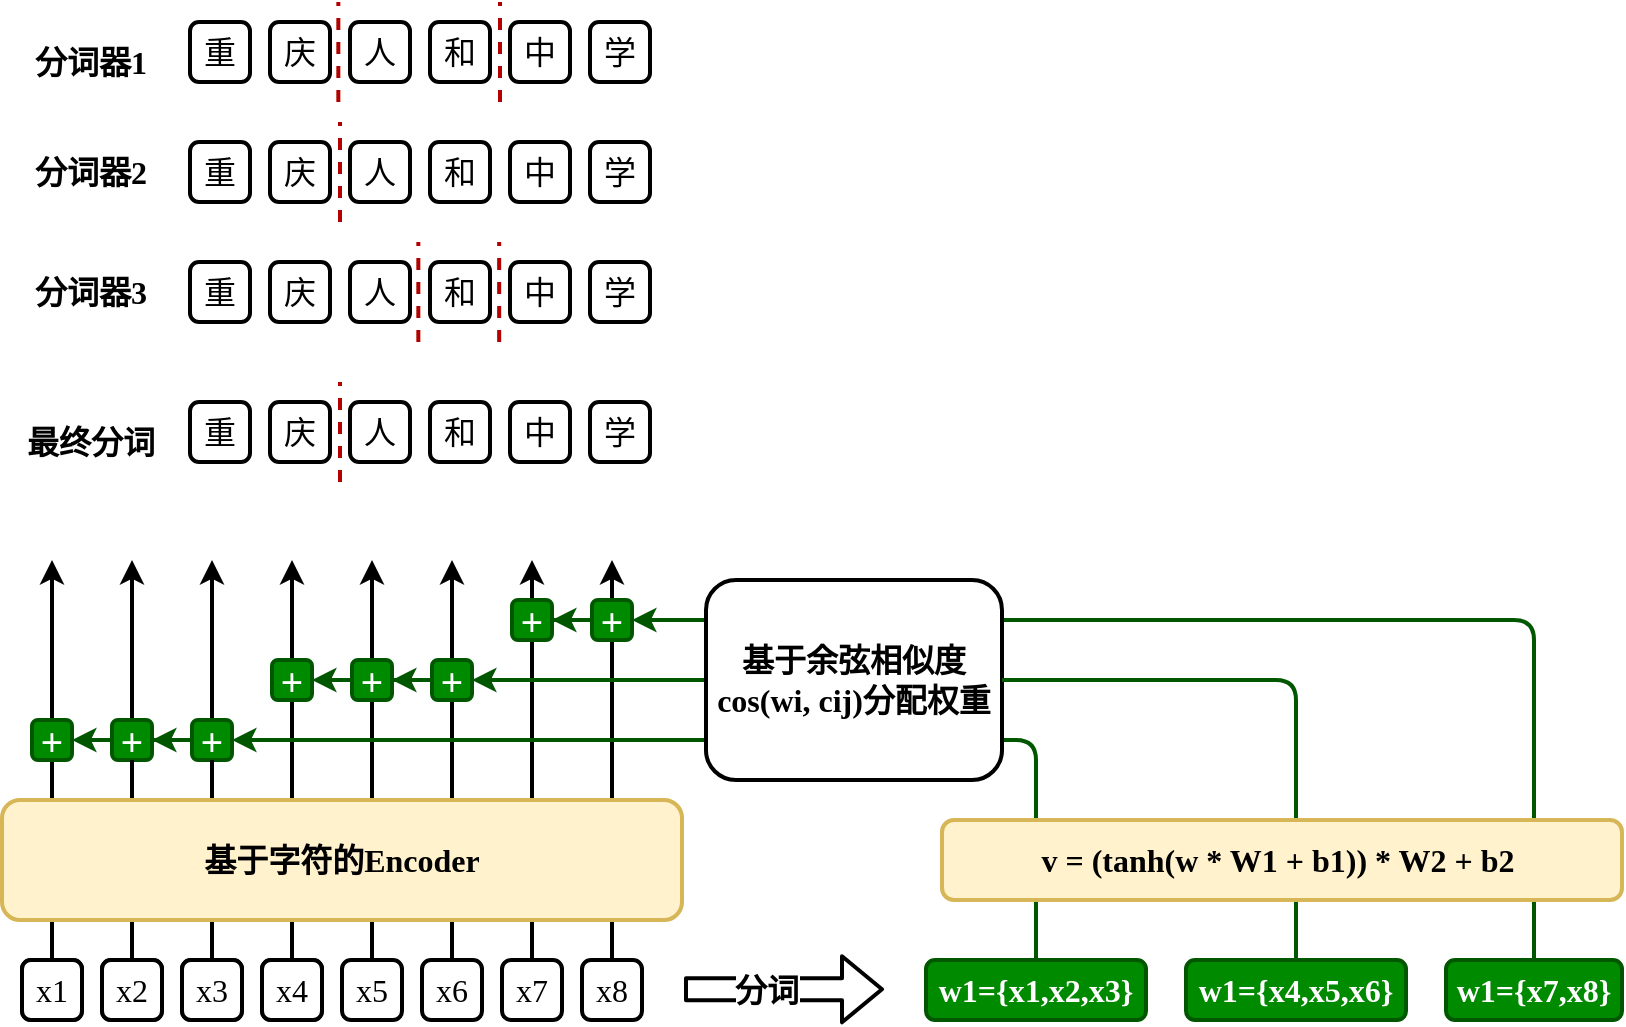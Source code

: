 <mxfile version="15.3.1" type="github">
  <diagram id="AccpcXOp8Y5qh1Iar677" name="第 1 页">
    <mxGraphModel dx="1185" dy="635" grid="1" gridSize="10" guides="1" tooltips="1" connect="1" arrows="1" fold="1" page="1" pageScale="1" pageWidth="1600" pageHeight="900" math="0" shadow="0">
      <root>
        <mxCell id="0" />
        <mxCell id="1" parent="0" />
        <mxCell id="phxbxA8KWM64b7_R9bl6-21" style="edgeStyle=orthogonalEdgeStyle;rounded=0;orthogonalLoop=1;jettySize=auto;html=1;fontFamily=Times New Roman;fontSize=16;strokeWidth=2;sketch=0;shadow=0;" edge="1" parent="1" source="phxbxA8KWM64b7_R9bl6-20">
          <mxGeometry relative="1" as="geometry">
            <mxPoint x="505" y="340" as="targetPoint" />
          </mxGeometry>
        </mxCell>
        <mxCell id="phxbxA8KWM64b7_R9bl6-20" value="x1" style="rounded=1;whiteSpace=wrap;html=1;shadow=0;glass=0;sketch=0;fontFamily=Times New Roman;fontSize=16;strokeWidth=2;" vertex="1" parent="1">
          <mxGeometry x="490" y="540" width="30" height="30" as="geometry" />
        </mxCell>
        <mxCell id="phxbxA8KWM64b7_R9bl6-22" style="edgeStyle=orthogonalEdgeStyle;rounded=0;orthogonalLoop=1;jettySize=auto;html=1;fontFamily=Times New Roman;fontSize=16;strokeWidth=2;startArrow=none;sketch=0;shadow=0;" edge="1" source="phxbxA8KWM64b7_R9bl6-58" parent="1">
          <mxGeometry relative="1" as="geometry">
            <mxPoint x="545" y="340" as="targetPoint" />
          </mxGeometry>
        </mxCell>
        <mxCell id="phxbxA8KWM64b7_R9bl6-23" value="x1" style="rounded=1;whiteSpace=wrap;html=1;shadow=0;glass=0;sketch=0;fontFamily=Times New Roman;fontSize=16;strokeWidth=2;" vertex="1" parent="1">
          <mxGeometry x="530" y="540" width="30" height="30" as="geometry" />
        </mxCell>
        <mxCell id="phxbxA8KWM64b7_R9bl6-36" value="x1" style="rounded=1;whiteSpace=wrap;html=1;shadow=0;glass=0;sketch=0;fontFamily=Times New Roman;fontSize=16;strokeWidth=2;" vertex="1" parent="1">
          <mxGeometry x="570" y="540" width="30" height="30" as="geometry" />
        </mxCell>
        <mxCell id="phxbxA8KWM64b7_R9bl6-37" style="edgeStyle=orthogonalEdgeStyle;rounded=0;orthogonalLoop=1;jettySize=auto;html=1;fontFamily=Times New Roman;fontSize=16;strokeWidth=2;startArrow=none;sketch=0;shadow=0;" edge="1" source="phxbxA8KWM64b7_R9bl6-56" parent="1">
          <mxGeometry relative="1" as="geometry">
            <mxPoint x="585" y="340" as="targetPoint" />
          </mxGeometry>
        </mxCell>
        <mxCell id="phxbxA8KWM64b7_R9bl6-38" value="x1" style="rounded=1;whiteSpace=wrap;html=1;shadow=0;glass=0;sketch=0;fontFamily=Times New Roman;fontSize=16;strokeWidth=2;" vertex="1" parent="1">
          <mxGeometry x="610" y="540" width="30" height="30" as="geometry" />
        </mxCell>
        <mxCell id="phxbxA8KWM64b7_R9bl6-39" style="edgeStyle=orthogonalEdgeStyle;rounded=0;orthogonalLoop=1;jettySize=auto;html=1;fontFamily=Times New Roman;fontSize=16;strokeWidth=2;sketch=0;shadow=0;" edge="1" source="phxbxA8KWM64b7_R9bl6-38" parent="1">
          <mxGeometry relative="1" as="geometry">
            <mxPoint x="625" y="340" as="targetPoint" />
          </mxGeometry>
        </mxCell>
        <mxCell id="phxbxA8KWM64b7_R9bl6-40" value="x5" style="rounded=1;whiteSpace=wrap;html=1;shadow=0;glass=0;sketch=0;fontFamily=Times New Roman;fontSize=16;strokeWidth=2;" vertex="1" parent="1">
          <mxGeometry x="650" y="540" width="30" height="30" as="geometry" />
        </mxCell>
        <mxCell id="phxbxA8KWM64b7_R9bl6-41" style="edgeStyle=orthogonalEdgeStyle;rounded=0;orthogonalLoop=1;jettySize=auto;html=1;fontFamily=Times New Roman;fontSize=16;strokeWidth=2;sketch=0;shadow=0;" edge="1" source="phxbxA8KWM64b7_R9bl6-40" parent="1">
          <mxGeometry relative="1" as="geometry">
            <mxPoint x="665" y="340" as="targetPoint" />
          </mxGeometry>
        </mxCell>
        <mxCell id="phxbxA8KWM64b7_R9bl6-42" value="x6" style="rounded=1;whiteSpace=wrap;html=1;shadow=0;glass=0;sketch=0;fontFamily=Times New Roman;fontSize=16;strokeWidth=2;" vertex="1" parent="1">
          <mxGeometry x="690" y="540" width="30" height="30" as="geometry" />
        </mxCell>
        <mxCell id="phxbxA8KWM64b7_R9bl6-43" style="edgeStyle=orthogonalEdgeStyle;rounded=0;orthogonalLoop=1;jettySize=auto;html=1;fontFamily=Times New Roman;fontSize=16;strokeWidth=2;sketch=0;shadow=0;" edge="1" source="phxbxA8KWM64b7_R9bl6-42" parent="1">
          <mxGeometry relative="1" as="geometry">
            <mxPoint x="705" y="340" as="targetPoint" />
          </mxGeometry>
        </mxCell>
        <mxCell id="phxbxA8KWM64b7_R9bl6-44" value="x7" style="rounded=1;whiteSpace=wrap;html=1;shadow=0;glass=0;sketch=0;fontFamily=Times New Roman;fontSize=16;strokeWidth=2;" vertex="1" parent="1">
          <mxGeometry x="730" y="540" width="30" height="30" as="geometry" />
        </mxCell>
        <mxCell id="phxbxA8KWM64b7_R9bl6-45" style="edgeStyle=orthogonalEdgeStyle;rounded=0;orthogonalLoop=1;jettySize=auto;html=1;fontFamily=Times New Roman;fontSize=16;strokeWidth=2;sketch=0;shadow=0;" edge="1" source="phxbxA8KWM64b7_R9bl6-44" parent="1">
          <mxGeometry relative="1" as="geometry">
            <mxPoint x="745" y="340" as="targetPoint" />
          </mxGeometry>
        </mxCell>
        <mxCell id="phxbxA8KWM64b7_R9bl6-46" value="x8" style="rounded=1;whiteSpace=wrap;html=1;shadow=0;glass=0;sketch=0;fontFamily=Times New Roman;fontSize=16;strokeWidth=2;" vertex="1" parent="1">
          <mxGeometry x="770" y="540" width="30" height="30" as="geometry" />
        </mxCell>
        <mxCell id="phxbxA8KWM64b7_R9bl6-47" style="edgeStyle=orthogonalEdgeStyle;rounded=0;orthogonalLoop=1;jettySize=auto;html=1;fontFamily=Times New Roman;fontSize=16;strokeWidth=2;sketch=0;shadow=0;" edge="1" source="phxbxA8KWM64b7_R9bl6-46" parent="1">
          <mxGeometry relative="1" as="geometry">
            <mxPoint x="785" y="340" as="targetPoint" />
          </mxGeometry>
        </mxCell>
        <mxCell id="phxbxA8KWM64b7_R9bl6-50" value="" style="shape=flexArrow;endArrow=classic;html=1;fontFamily=Times New Roman;fontSize=16;strokeWidth=2;sketch=0;shadow=0;rounded=1;" edge="1" parent="1">
          <mxGeometry width="50" height="50" relative="1" as="geometry">
            <mxPoint x="821" y="554.66" as="sourcePoint" />
            <mxPoint x="921" y="554.66" as="targetPoint" />
          </mxGeometry>
        </mxCell>
        <mxCell id="phxbxA8KWM64b7_R9bl6-178" value="分词" style="edgeLabel;html=1;align=center;verticalAlign=middle;resizable=0;points=[];fontSize=16;fontFamily=Times New Roman;fontColor=#000000;fontStyle=1" vertex="1" connectable="0" parent="phxbxA8KWM64b7_R9bl6-50">
          <mxGeometry x="-0.187" relative="1" as="geometry">
            <mxPoint as="offset" />
          </mxGeometry>
        </mxCell>
        <mxCell id="phxbxA8KWM64b7_R9bl6-55" style="edgeStyle=orthogonalEdgeStyle;rounded=1;orthogonalLoop=1;jettySize=auto;html=1;fontFamily=Times New Roman;fontSize=16;strokeWidth=2;entryX=1;entryY=0.5;entryDx=0;entryDy=0;sketch=0;shadow=0;fillColor=#008a00;strokeColor=#005700;" edge="1" parent="1" source="phxbxA8KWM64b7_R9bl6-51" target="phxbxA8KWM64b7_R9bl6-56">
          <mxGeometry relative="1" as="geometry">
            <mxPoint x="590" y="440" as="targetPoint" />
            <Array as="points">
              <mxPoint x="997" y="430" />
            </Array>
          </mxGeometry>
        </mxCell>
        <mxCell id="phxbxA8KWM64b7_R9bl6-51" value="&lt;b&gt;w1={x1,x2,x3}&lt;/b&gt;" style="rounded=1;whiteSpace=wrap;html=1;shadow=0;glass=0;sketch=0;fontFamily=Times New Roman;fontSize=16;strokeWidth=2;fillColor=#008a00;strokeColor=#005700;fontColor=#ffffff;" vertex="1" parent="1">
          <mxGeometry x="942" y="540" width="110" height="30" as="geometry" />
        </mxCell>
        <mxCell id="phxbxA8KWM64b7_R9bl6-94" style="edgeStyle=orthogonalEdgeStyle;rounded=1;sketch=0;orthogonalLoop=1;jettySize=auto;html=1;shadow=0;fontFamily=Times New Roman;fontSize=16;strokeWidth=2;entryX=1;entryY=0.5;entryDx=0;entryDy=0;fillColor=#008a00;strokeColor=#005700;startArrow=none;" edge="1" parent="1" source="phxbxA8KWM64b7_R9bl6-100" target="phxbxA8KWM64b7_R9bl6-70">
          <mxGeometry relative="1" as="geometry">
            <mxPoint x="1127" y="340" as="targetPoint" />
            <Array as="points" />
          </mxGeometry>
        </mxCell>
        <mxCell id="phxbxA8KWM64b7_R9bl6-52" value="&lt;b&gt;w1={x4,x5,x6}&lt;/b&gt;" style="rounded=1;whiteSpace=wrap;html=1;shadow=0;glass=0;sketch=0;fontFamily=Times New Roman;fontSize=16;strokeWidth=2;fillColor=#008a00;strokeColor=#005700;fontColor=#ffffff;" vertex="1" parent="1">
          <mxGeometry x="1072" y="540" width="110" height="30" as="geometry" />
        </mxCell>
        <mxCell id="phxbxA8KWM64b7_R9bl6-95" style="edgeStyle=orthogonalEdgeStyle;rounded=1;sketch=0;orthogonalLoop=1;jettySize=auto;html=1;shadow=0;fontFamily=Times New Roman;fontSize=16;strokeWidth=2;entryX=1;entryY=0.5;entryDx=0;entryDy=0;fillColor=#008a00;strokeColor=#005700;" edge="1" parent="1" source="phxbxA8KWM64b7_R9bl6-53" target="phxbxA8KWM64b7_R9bl6-92">
          <mxGeometry relative="1" as="geometry">
            <mxPoint x="1246" y="220" as="targetPoint" />
            <Array as="points">
              <mxPoint x="1246" y="370" />
            </Array>
          </mxGeometry>
        </mxCell>
        <mxCell id="phxbxA8KWM64b7_R9bl6-53" value="&lt;b&gt;w1={x7,x8}&lt;/b&gt;" style="rounded=1;whiteSpace=wrap;html=1;shadow=0;glass=0;sketch=0;fontFamily=Times New Roman;fontSize=16;strokeWidth=2;fillColor=#008a00;strokeColor=#005700;fontColor=#ffffff;" vertex="1" parent="1">
          <mxGeometry x="1202" y="540" width="88" height="30" as="geometry" />
        </mxCell>
        <mxCell id="phxbxA8KWM64b7_R9bl6-61" style="edgeStyle=orthogonalEdgeStyle;rounded=0;orthogonalLoop=1;jettySize=auto;html=1;entryX=1;entryY=0.5;entryDx=0;entryDy=0;fontFamily=Times New Roman;fontSize=16;strokeWidth=2;sketch=0;shadow=0;fillColor=#008a00;strokeColor=#005700;" edge="1" parent="1" source="phxbxA8KWM64b7_R9bl6-56" target="phxbxA8KWM64b7_R9bl6-58">
          <mxGeometry relative="1" as="geometry" />
        </mxCell>
        <mxCell id="phxbxA8KWM64b7_R9bl6-56" value="&lt;span style=&quot;font-size: 20px;&quot;&gt;+&lt;/span&gt;" style="rounded=1;whiteSpace=wrap;html=1;shadow=0;glass=0;sketch=0;fontFamily=Times New Roman;fontSize=20;strokeWidth=2;fontColor=#ffffff;fontStyle=1;strokeColor=#005700;fillColor=#008a00;" vertex="1" parent="1">
          <mxGeometry x="575" y="420" width="20" height="20" as="geometry" />
        </mxCell>
        <mxCell id="phxbxA8KWM64b7_R9bl6-57" value="" style="edgeStyle=orthogonalEdgeStyle;rounded=0;orthogonalLoop=1;jettySize=auto;html=1;fontFamily=Times New Roman;fontSize=16;strokeWidth=2;endArrow=none;sketch=0;shadow=0;" edge="1" parent="1" source="phxbxA8KWM64b7_R9bl6-36" target="phxbxA8KWM64b7_R9bl6-56">
          <mxGeometry relative="1" as="geometry">
            <mxPoint x="585" y="370" as="targetPoint" />
            <mxPoint x="585" y="540" as="sourcePoint" />
          </mxGeometry>
        </mxCell>
        <mxCell id="phxbxA8KWM64b7_R9bl6-63" style="edgeStyle=orthogonalEdgeStyle;rounded=0;orthogonalLoop=1;jettySize=auto;html=1;exitX=0;exitY=0.5;exitDx=0;exitDy=0;entryX=1;entryY=0.5;entryDx=0;entryDy=0;fontFamily=Times New Roman;fontSize=16;strokeWidth=2;sketch=0;shadow=0;fillColor=#008a00;strokeColor=#005700;" edge="1" parent="1" source="phxbxA8KWM64b7_R9bl6-58" target="phxbxA8KWM64b7_R9bl6-60">
          <mxGeometry relative="1" as="geometry" />
        </mxCell>
        <mxCell id="phxbxA8KWM64b7_R9bl6-58" value="&lt;span style=&quot;font-size: 20px;&quot;&gt;+&lt;/span&gt;" style="rounded=1;whiteSpace=wrap;html=1;shadow=0;glass=0;sketch=0;fontFamily=Times New Roman;fontSize=20;strokeWidth=2;fontColor=#ffffff;fontStyle=1;strokeColor=#005700;fillColor=#008a00;" vertex="1" parent="1">
          <mxGeometry x="535" y="420" width="20" height="20" as="geometry" />
        </mxCell>
        <mxCell id="phxbxA8KWM64b7_R9bl6-59" value="" style="edgeStyle=orthogonalEdgeStyle;rounded=0;orthogonalLoop=1;jettySize=auto;html=1;fontFamily=Times New Roman;fontSize=16;strokeWidth=2;endArrow=none;sketch=0;shadow=0;" edge="1" parent="1" source="phxbxA8KWM64b7_R9bl6-23" target="phxbxA8KWM64b7_R9bl6-58">
          <mxGeometry relative="1" as="geometry">
            <mxPoint x="545" y="370" as="targetPoint" />
            <mxPoint x="545" y="540" as="sourcePoint" />
          </mxGeometry>
        </mxCell>
        <mxCell id="phxbxA8KWM64b7_R9bl6-60" value="&lt;span style=&quot;font-size: 20px;&quot;&gt;+&lt;/span&gt;" style="rounded=1;whiteSpace=wrap;html=1;shadow=0;glass=0;sketch=0;fontFamily=Times New Roman;fontSize=20;strokeWidth=2;fontColor=#ffffff;fontStyle=1;strokeColor=#005700;fillColor=#008a00;" vertex="1" parent="1">
          <mxGeometry x="495" y="420" width="20" height="20" as="geometry" />
        </mxCell>
        <mxCell id="phxbxA8KWM64b7_R9bl6-69" style="edgeStyle=orthogonalEdgeStyle;rounded=0;orthogonalLoop=1;jettySize=auto;html=1;entryX=1;entryY=0.5;entryDx=0;entryDy=0;fontFamily=Times New Roman;fontSize=16;strokeWidth=2;sketch=0;shadow=0;fillColor=#008a00;strokeColor=#005700;" edge="1" source="phxbxA8KWM64b7_R9bl6-70" target="phxbxA8KWM64b7_R9bl6-72" parent="1">
          <mxGeometry relative="1" as="geometry" />
        </mxCell>
        <mxCell id="phxbxA8KWM64b7_R9bl6-70" value="&lt;span style=&quot;font-size: 20px;&quot;&gt;+&lt;/span&gt;" style="rounded=1;whiteSpace=wrap;html=1;shadow=0;glass=0;sketch=0;fontFamily=Times New Roman;fontSize=20;strokeWidth=2;fontColor=#ffffff;fontStyle=1;strokeColor=#005700;fillColor=#008a00;" vertex="1" parent="1">
          <mxGeometry x="695" y="390" width="20" height="20" as="geometry" />
        </mxCell>
        <mxCell id="phxbxA8KWM64b7_R9bl6-71" style="edgeStyle=orthogonalEdgeStyle;rounded=0;orthogonalLoop=1;jettySize=auto;html=1;exitX=0;exitY=0.5;exitDx=0;exitDy=0;entryX=1;entryY=0.5;entryDx=0;entryDy=0;fontFamily=Times New Roman;fontSize=16;strokeWidth=2;sketch=0;shadow=0;fillColor=#008a00;strokeColor=#005700;" edge="1" source="phxbxA8KWM64b7_R9bl6-72" target="phxbxA8KWM64b7_R9bl6-73" parent="1">
          <mxGeometry relative="1" as="geometry" />
        </mxCell>
        <mxCell id="phxbxA8KWM64b7_R9bl6-72" value="&lt;span style=&quot;font-size: 20px;&quot;&gt;+&lt;/span&gt;" style="rounded=1;whiteSpace=wrap;html=1;shadow=0;glass=0;sketch=0;fontFamily=Times New Roman;fontSize=20;strokeWidth=2;fontColor=#ffffff;fontStyle=1;strokeColor=#005700;fillColor=#008a00;" vertex="1" parent="1">
          <mxGeometry x="655" y="390" width="20" height="20" as="geometry" />
        </mxCell>
        <mxCell id="phxbxA8KWM64b7_R9bl6-73" value="&lt;span style=&quot;font-size: 20px;&quot;&gt;+&lt;/span&gt;" style="rounded=1;whiteSpace=wrap;html=1;shadow=0;glass=0;sketch=0;fontFamily=Times New Roman;fontSize=20;strokeWidth=2;fontColor=#ffffff;fontStyle=1;strokeColor=#005700;fillColor=#008a00;" vertex="1" parent="1">
          <mxGeometry x="615" y="390" width="20" height="20" as="geometry" />
        </mxCell>
        <mxCell id="phxbxA8KWM64b7_R9bl6-2" value="&lt;b style=&quot;font-size: 16px;&quot;&gt;&lt;font style=&quot;font-size: 16px;&quot;&gt;基于字符的Encoder&lt;/font&gt;&lt;/b&gt;" style="rounded=1;whiteSpace=wrap;html=1;strokeWidth=2;sketch=0;glass=0;shadow=0;fillColor=#fff2cc;strokeColor=#d6b656;fontFamily=Times New Roman;fontSize=16;" vertex="1" parent="1">
          <mxGeometry x="480" y="460" width="340" height="60" as="geometry" />
        </mxCell>
        <mxCell id="phxbxA8KWM64b7_R9bl6-91" style="edgeStyle=orthogonalEdgeStyle;rounded=0;orthogonalLoop=1;jettySize=auto;html=1;entryX=1;entryY=0.5;entryDx=0;entryDy=0;fontFamily=Times New Roman;fontSize=16;strokeWidth=2;sketch=0;shadow=0;fillColor=#008a00;strokeColor=#005700;" edge="1" source="phxbxA8KWM64b7_R9bl6-92" target="phxbxA8KWM64b7_R9bl6-93" parent="1">
          <mxGeometry relative="1" as="geometry" />
        </mxCell>
        <mxCell id="phxbxA8KWM64b7_R9bl6-92" value="&lt;span style=&quot;font-size: 20px;&quot;&gt;+&lt;/span&gt;" style="rounded=1;whiteSpace=wrap;html=1;shadow=0;glass=0;sketch=0;fontFamily=Times New Roman;fontSize=20;strokeWidth=2;fontColor=#ffffff;fontStyle=1;strokeColor=#005700;fillColor=#008a00;" vertex="1" parent="1">
          <mxGeometry x="775" y="360" width="20" height="20" as="geometry" />
        </mxCell>
        <mxCell id="phxbxA8KWM64b7_R9bl6-93" value="&lt;span style=&quot;font-size: 20px;&quot;&gt;+&lt;/span&gt;" style="rounded=1;whiteSpace=wrap;html=1;shadow=0;glass=0;sketch=0;fontFamily=Times New Roman;fontSize=20;strokeWidth=2;fontColor=#ffffff;fontStyle=1;strokeColor=#005700;fillColor=#008a00;" vertex="1" parent="1">
          <mxGeometry x="735" y="360" width="20" height="20" as="geometry" />
        </mxCell>
        <mxCell id="phxbxA8KWM64b7_R9bl6-100" value="&lt;b&gt;基于余弦相似度cos(wi, cij)分配权重&lt;/b&gt;" style="rounded=1;whiteSpace=wrap;html=1;shadow=0;glass=0;sketch=0;fontFamily=Times New Roman;fontSize=16;strokeWidth=2;" vertex="1" parent="1">
          <mxGeometry x="832" y="350" width="148" height="100" as="geometry" />
        </mxCell>
        <mxCell id="phxbxA8KWM64b7_R9bl6-101" value="" style="edgeStyle=orthogonalEdgeStyle;rounded=1;sketch=0;orthogonalLoop=1;jettySize=auto;html=1;shadow=0;fontFamily=Times New Roman;fontSize=16;strokeWidth=2;entryX=1;entryY=0.5;entryDx=0;entryDy=0;fillColor=#008a00;strokeColor=#005700;endArrow=none;" edge="1" parent="1" source="phxbxA8KWM64b7_R9bl6-52" target="phxbxA8KWM64b7_R9bl6-100">
          <mxGeometry relative="1" as="geometry">
            <mxPoint x="715" y="400" as="targetPoint" />
            <mxPoint x="1127" y="540" as="sourcePoint" />
            <Array as="points">
              <mxPoint x="1127" y="400" />
            </Array>
          </mxGeometry>
        </mxCell>
        <mxCell id="phxbxA8KWM64b7_R9bl6-104" value="x1" style="rounded=1;whiteSpace=wrap;html=1;shadow=0;glass=0;sketch=0;fontFamily=Times New Roman;fontSize=16;strokeWidth=2;" vertex="1" parent="1">
          <mxGeometry x="490" y="540" width="30" height="30" as="geometry" />
        </mxCell>
        <mxCell id="phxbxA8KWM64b7_R9bl6-105" value="x2" style="rounded=1;whiteSpace=wrap;html=1;shadow=0;glass=0;sketch=0;fontFamily=Times New Roman;fontSize=16;strokeWidth=2;" vertex="1" parent="1">
          <mxGeometry x="530" y="540" width="30" height="30" as="geometry" />
        </mxCell>
        <mxCell id="phxbxA8KWM64b7_R9bl6-106" value="x3" style="rounded=1;whiteSpace=wrap;html=1;shadow=0;glass=0;sketch=0;fontFamily=Times New Roman;fontSize=16;strokeWidth=2;" vertex="1" parent="1">
          <mxGeometry x="570" y="540" width="30" height="30" as="geometry" />
        </mxCell>
        <mxCell id="phxbxA8KWM64b7_R9bl6-107" value="x4" style="rounded=1;whiteSpace=wrap;html=1;shadow=0;glass=0;sketch=0;fontFamily=Times New Roman;fontSize=16;strokeWidth=2;" vertex="1" parent="1">
          <mxGeometry x="610" y="540" width="30" height="30" as="geometry" />
        </mxCell>
        <mxCell id="phxbxA8KWM64b7_R9bl6-108" value="重" style="rounded=1;whiteSpace=wrap;html=1;shadow=0;glass=0;sketch=0;fontFamily=Times New Roman;fontSize=16;strokeWidth=2;" vertex="1" parent="1">
          <mxGeometry x="574" y="71" width="30" height="30" as="geometry" />
        </mxCell>
        <mxCell id="phxbxA8KWM64b7_R9bl6-109" value="庆" style="rounded=1;whiteSpace=wrap;html=1;shadow=0;glass=0;sketch=0;fontFamily=Times New Roman;fontSize=16;strokeWidth=2;" vertex="1" parent="1">
          <mxGeometry x="614" y="71" width="30" height="30" as="geometry" />
        </mxCell>
        <mxCell id="phxbxA8KWM64b7_R9bl6-110" value="人" style="rounded=1;whiteSpace=wrap;html=1;shadow=0;glass=0;sketch=0;fontFamily=Times New Roman;fontSize=16;strokeWidth=2;" vertex="1" parent="1">
          <mxGeometry x="654" y="71" width="30" height="30" as="geometry" />
        </mxCell>
        <mxCell id="phxbxA8KWM64b7_R9bl6-111" value="和" style="rounded=1;whiteSpace=wrap;html=1;shadow=0;glass=0;sketch=0;fontFamily=Times New Roman;fontSize=16;strokeWidth=2;" vertex="1" parent="1">
          <mxGeometry x="694" y="71" width="30" height="30" as="geometry" />
        </mxCell>
        <mxCell id="phxbxA8KWM64b7_R9bl6-112" value="学" style="rounded=1;whiteSpace=wrap;html=1;shadow=0;glass=0;sketch=0;fontFamily=Times New Roman;fontSize=16;strokeWidth=2;" vertex="1" parent="1">
          <mxGeometry x="774" y="71" width="30" height="30" as="geometry" />
        </mxCell>
        <mxCell id="phxbxA8KWM64b7_R9bl6-113" value="中" style="rounded=1;whiteSpace=wrap;html=1;shadow=0;glass=0;sketch=0;fontFamily=Times New Roman;fontSize=16;strokeWidth=2;" vertex="1" parent="1">
          <mxGeometry x="734" y="71" width="30" height="30" as="geometry" />
        </mxCell>
        <mxCell id="phxbxA8KWM64b7_R9bl6-154" value="重" style="rounded=1;whiteSpace=wrap;html=1;shadow=0;glass=0;sketch=0;fontFamily=Times New Roman;fontSize=16;strokeWidth=2;" vertex="1" parent="1">
          <mxGeometry x="574" y="131" width="30" height="30" as="geometry" />
        </mxCell>
        <mxCell id="phxbxA8KWM64b7_R9bl6-155" value="庆" style="rounded=1;whiteSpace=wrap;html=1;shadow=0;glass=0;sketch=0;fontFamily=Times New Roman;fontSize=16;strokeWidth=2;" vertex="1" parent="1">
          <mxGeometry x="614" y="131" width="30" height="30" as="geometry" />
        </mxCell>
        <mxCell id="phxbxA8KWM64b7_R9bl6-156" value="人" style="rounded=1;whiteSpace=wrap;html=1;shadow=0;glass=0;sketch=0;fontFamily=Times New Roman;fontSize=16;strokeWidth=2;" vertex="1" parent="1">
          <mxGeometry x="654" y="131" width="30" height="30" as="geometry" />
        </mxCell>
        <mxCell id="phxbxA8KWM64b7_R9bl6-157" value="和" style="rounded=1;whiteSpace=wrap;html=1;shadow=0;glass=0;sketch=0;fontFamily=Times New Roman;fontSize=16;strokeWidth=2;" vertex="1" parent="1">
          <mxGeometry x="694" y="131" width="30" height="30" as="geometry" />
        </mxCell>
        <mxCell id="phxbxA8KWM64b7_R9bl6-158" value="学" style="rounded=1;whiteSpace=wrap;html=1;shadow=0;glass=0;sketch=0;fontFamily=Times New Roman;fontSize=16;strokeWidth=2;" vertex="1" parent="1">
          <mxGeometry x="774" y="131" width="30" height="30" as="geometry" />
        </mxCell>
        <mxCell id="phxbxA8KWM64b7_R9bl6-159" value="中" style="rounded=1;whiteSpace=wrap;html=1;shadow=0;glass=0;sketch=0;fontFamily=Times New Roman;fontSize=16;strokeWidth=2;" vertex="1" parent="1">
          <mxGeometry x="734" y="131" width="30" height="30" as="geometry" />
        </mxCell>
        <mxCell id="phxbxA8KWM64b7_R9bl6-160" value="重" style="rounded=1;whiteSpace=wrap;html=1;shadow=0;glass=0;sketch=0;fontFamily=Times New Roman;fontSize=16;strokeWidth=2;" vertex="1" parent="1">
          <mxGeometry x="574" y="191" width="30" height="30" as="geometry" />
        </mxCell>
        <mxCell id="phxbxA8KWM64b7_R9bl6-161" value="庆" style="rounded=1;whiteSpace=wrap;html=1;shadow=0;glass=0;sketch=0;fontFamily=Times New Roman;fontSize=16;strokeWidth=2;" vertex="1" parent="1">
          <mxGeometry x="614" y="191" width="30" height="30" as="geometry" />
        </mxCell>
        <mxCell id="phxbxA8KWM64b7_R9bl6-162" value="人" style="rounded=1;whiteSpace=wrap;html=1;shadow=0;glass=0;sketch=0;fontFamily=Times New Roman;fontSize=16;strokeWidth=2;" vertex="1" parent="1">
          <mxGeometry x="654" y="191" width="30" height="30" as="geometry" />
        </mxCell>
        <mxCell id="phxbxA8KWM64b7_R9bl6-163" value="和" style="rounded=1;whiteSpace=wrap;html=1;shadow=0;glass=0;sketch=0;fontFamily=Times New Roman;fontSize=16;strokeWidth=2;" vertex="1" parent="1">
          <mxGeometry x="694" y="191" width="30" height="30" as="geometry" />
        </mxCell>
        <mxCell id="phxbxA8KWM64b7_R9bl6-164" value="学" style="rounded=1;whiteSpace=wrap;html=1;shadow=0;glass=0;sketch=0;fontFamily=Times New Roman;fontSize=16;strokeWidth=2;" vertex="1" parent="1">
          <mxGeometry x="774" y="191" width="30" height="30" as="geometry" />
        </mxCell>
        <mxCell id="phxbxA8KWM64b7_R9bl6-165" value="中" style="rounded=1;whiteSpace=wrap;html=1;shadow=0;glass=0;sketch=0;fontFamily=Times New Roman;fontSize=16;strokeWidth=2;" vertex="1" parent="1">
          <mxGeometry x="734" y="191" width="30" height="30" as="geometry" />
        </mxCell>
        <mxCell id="phxbxA8KWM64b7_R9bl6-166" value="重" style="rounded=1;whiteSpace=wrap;html=1;shadow=0;glass=0;sketch=0;fontFamily=Times New Roman;fontSize=16;strokeWidth=2;" vertex="1" parent="1">
          <mxGeometry x="574" y="261" width="30" height="30" as="geometry" />
        </mxCell>
        <mxCell id="phxbxA8KWM64b7_R9bl6-167" value="庆" style="rounded=1;whiteSpace=wrap;html=1;shadow=0;glass=0;sketch=0;fontFamily=Times New Roman;fontSize=16;strokeWidth=2;" vertex="1" parent="1">
          <mxGeometry x="614" y="261" width="30" height="30" as="geometry" />
        </mxCell>
        <mxCell id="phxbxA8KWM64b7_R9bl6-168" value="人" style="rounded=1;whiteSpace=wrap;html=1;shadow=0;glass=0;sketch=0;fontFamily=Times New Roman;fontSize=16;strokeWidth=2;" vertex="1" parent="1">
          <mxGeometry x="654" y="261" width="30" height="30" as="geometry" />
        </mxCell>
        <mxCell id="phxbxA8KWM64b7_R9bl6-169" value="和" style="rounded=1;whiteSpace=wrap;html=1;shadow=0;glass=0;sketch=0;fontFamily=Times New Roman;fontSize=16;strokeWidth=2;" vertex="1" parent="1">
          <mxGeometry x="694" y="261" width="30" height="30" as="geometry" />
        </mxCell>
        <mxCell id="phxbxA8KWM64b7_R9bl6-170" value="学" style="rounded=1;whiteSpace=wrap;html=1;shadow=0;glass=0;sketch=0;fontFamily=Times New Roman;fontSize=16;strokeWidth=2;" vertex="1" parent="1">
          <mxGeometry x="774" y="261" width="30" height="30" as="geometry" />
        </mxCell>
        <mxCell id="phxbxA8KWM64b7_R9bl6-171" value="中" style="rounded=1;whiteSpace=wrap;html=1;shadow=0;glass=0;sketch=0;fontFamily=Times New Roman;fontSize=16;strokeWidth=2;" vertex="1" parent="1">
          <mxGeometry x="734" y="261" width="30" height="30" as="geometry" />
        </mxCell>
        <mxCell id="phxbxA8KWM64b7_R9bl6-173" value="分词器1" style="text;html=1;align=center;verticalAlign=middle;resizable=0;points=[];autosize=1;strokeColor=none;fillColor=none;fontSize=16;fontFamily=Times New Roman;fontColor=#000000;fontStyle=1" vertex="1" parent="1">
          <mxGeometry x="489" y="81" width="70" height="20" as="geometry" />
        </mxCell>
        <mxCell id="phxbxA8KWM64b7_R9bl6-174" value="分词器3" style="text;html=1;align=center;verticalAlign=middle;resizable=0;points=[];autosize=1;strokeColor=none;fillColor=none;fontSize=16;fontFamily=Times New Roman;fontColor=#000000;fontStyle=1" vertex="1" parent="1">
          <mxGeometry x="489" y="196" width="70" height="20" as="geometry" />
        </mxCell>
        <mxCell id="phxbxA8KWM64b7_R9bl6-175" value="分词器2" style="text;html=1;align=center;verticalAlign=middle;resizable=0;points=[];autosize=1;strokeColor=none;fillColor=none;fontSize=16;fontFamily=Times New Roman;fontColor=#000000;fontStyle=1" vertex="1" parent="1">
          <mxGeometry x="489" y="136" width="70" height="20" as="geometry" />
        </mxCell>
        <mxCell id="phxbxA8KWM64b7_R9bl6-176" value="最终分词" style="text;html=1;align=center;verticalAlign=middle;resizable=0;points=[];autosize=1;strokeColor=none;fillColor=none;fontSize=16;fontFamily=Times New Roman;fontColor=#000000;fontStyle=1" vertex="1" parent="1">
          <mxGeometry x="484" y="271" width="80" height="20" as="geometry" />
        </mxCell>
        <mxCell id="phxbxA8KWM64b7_R9bl6-180" value="" style="endArrow=none;dashed=1;html=1;shadow=0;fontFamily=Times New Roman;fontSize=16;fontColor=#000000;strokeWidth=2;fillColor=#e51400;strokeColor=#B20000;rounded=0;" edge="1" parent="1">
          <mxGeometry width="50" height="50" relative="1" as="geometry">
            <mxPoint x="648.17" y="111" as="sourcePoint" />
            <mxPoint x="648.17" y="61" as="targetPoint" />
            <Array as="points">
              <mxPoint x="648.17" y="81" />
            </Array>
          </mxGeometry>
        </mxCell>
        <mxCell id="phxbxA8KWM64b7_R9bl6-181" value="" style="endArrow=none;dashed=1;html=1;shadow=0;fontFamily=Times New Roman;fontSize=16;fontColor=#000000;strokeWidth=2;fillColor=#e51400;strokeColor=#B20000;rounded=0;" edge="1" parent="1">
          <mxGeometry width="50" height="50" relative="1" as="geometry">
            <mxPoint x="729.0" y="111" as="sourcePoint" />
            <mxPoint x="729.0" y="61" as="targetPoint" />
            <Array as="points">
              <mxPoint x="729.0" y="81" />
            </Array>
          </mxGeometry>
        </mxCell>
        <mxCell id="phxbxA8KWM64b7_R9bl6-182" value="" style="endArrow=none;dashed=1;html=1;shadow=0;fontFamily=Times New Roman;fontSize=16;fontColor=#000000;strokeWidth=2;fillColor=#e51400;strokeColor=#B20000;rounded=0;" edge="1" parent="1">
          <mxGeometry width="50" height="50" relative="1" as="geometry">
            <mxPoint x="649" y="301" as="sourcePoint" />
            <mxPoint x="649" y="251" as="targetPoint" />
            <Array as="points">
              <mxPoint x="649.0" y="271" />
            </Array>
          </mxGeometry>
        </mxCell>
        <mxCell id="phxbxA8KWM64b7_R9bl6-183" value="" style="endArrow=none;dashed=1;html=1;shadow=0;fontFamily=Times New Roman;fontSize=16;fontColor=#000000;strokeWidth=2;fillColor=#e51400;strokeColor=#B20000;rounded=0;" edge="1" parent="1">
          <mxGeometry width="50" height="50" relative="1" as="geometry">
            <mxPoint x="649.0" y="171" as="sourcePoint" />
            <mxPoint x="649.0" y="121" as="targetPoint" />
            <Array as="points">
              <mxPoint x="649.0" y="141" />
            </Array>
          </mxGeometry>
        </mxCell>
        <mxCell id="phxbxA8KWM64b7_R9bl6-184" value="" style="endArrow=none;dashed=1;html=1;shadow=0;fontFamily=Times New Roman;fontSize=16;fontColor=#000000;strokeWidth=2;fillColor=#e51400;strokeColor=#B20000;rounded=0;" edge="1" parent="1">
          <mxGeometry width="50" height="50" relative="1" as="geometry">
            <mxPoint x="688.17" y="231" as="sourcePoint" />
            <mxPoint x="688.17" y="181" as="targetPoint" />
            <Array as="points">
              <mxPoint x="688.17" y="201" />
            </Array>
          </mxGeometry>
        </mxCell>
        <mxCell id="phxbxA8KWM64b7_R9bl6-185" value="" style="endArrow=none;dashed=1;html=1;shadow=0;fontFamily=Times New Roman;fontSize=16;fontColor=#000000;strokeWidth=2;fillColor=#e51400;strokeColor=#B20000;rounded=0;" edge="1" parent="1">
          <mxGeometry width="50" height="50" relative="1" as="geometry">
            <mxPoint x="728.58" y="231" as="sourcePoint" />
            <mxPoint x="728.58" y="181" as="targetPoint" />
            <Array as="points">
              <mxPoint x="728.58" y="201" />
            </Array>
          </mxGeometry>
        </mxCell>
        <mxCell id="phxbxA8KWM64b7_R9bl6-187" value="&lt;b style=&quot;font-size: 16px;&quot;&gt;v = (tanh(w * W1 + b1)) * W2 + b2&amp;nbsp;&lt;/b&gt;" style="rounded=1;whiteSpace=wrap;html=1;strokeWidth=2;sketch=0;glass=0;shadow=0;fillColor=#fff2cc;strokeColor=#d6b656;fontSize=16;fontFamily=Times New Roman;" vertex="1" parent="1">
          <mxGeometry x="950" y="470" width="340" height="40" as="geometry" />
        </mxCell>
      </root>
    </mxGraphModel>
  </diagram>
</mxfile>
